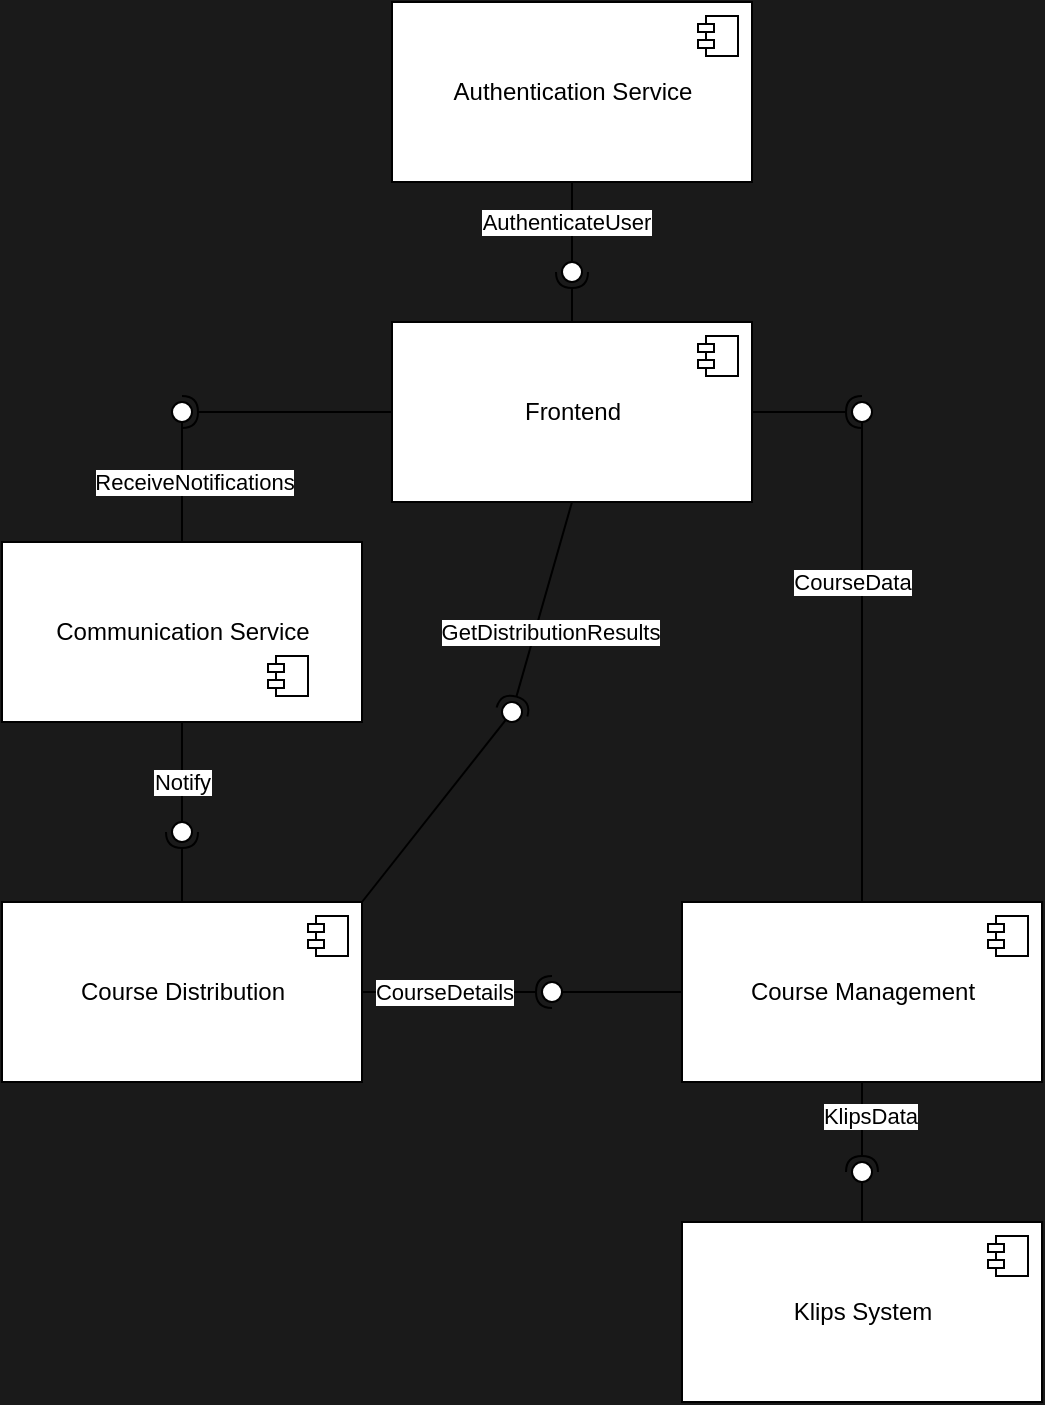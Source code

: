 <mxfile>
    <diagram id="M39TNOAWgsY4ivB0rP7G" name="Page-1">
        <mxGraphModel dx="498" dy="322" grid="1" gridSize="10" guides="1" tooltips="1" connect="1" arrows="1" fold="1" page="1" pageScale="1" pageWidth="583" pageHeight="827" background="#1A1A1A" math="0" shadow="0">
            <root>
                <mxCell id="0"/>
                <mxCell id="1" parent="0"/>
                <mxCell id="32" value="" style="rounded=0;orthogonalLoop=1;jettySize=auto;html=1;endArrow=none;endFill=0;sketch=0;sourcePerimeterSpacing=0;targetPerimeterSpacing=0;exitX=0.5;exitY=1;exitDx=0;exitDy=0;" edge="1" target="34" parent="1" source="39">
                    <mxGeometry relative="1" as="geometry">
                        <mxPoint x="200" y="212" as="sourcePoint"/>
                    </mxGeometry>
                </mxCell>
                <mxCell id="33" value="" style="rounded=0;orthogonalLoop=1;jettySize=auto;html=1;endArrow=halfCircle;endFill=0;entryX=0.5;entryY=0.5;endSize=6;strokeWidth=1;sketch=0;exitX=0.5;exitY=0;exitDx=0;exitDy=0;" edge="1" target="34" parent="1" source="37">
                    <mxGeometry relative="1" as="geometry">
                        <mxPoint x="330.0" y="150" as="sourcePoint"/>
                    </mxGeometry>
                </mxCell>
                <mxCell id="36" value="AuthenticateUser" style="edgeLabel;html=1;align=center;verticalAlign=middle;resizable=0;points=[];" vertex="1" connectable="0" parent="33">
                    <mxGeometry x="0.442" y="3" relative="1" as="geometry">
                        <mxPoint y="-32" as="offset"/>
                    </mxGeometry>
                </mxCell>
                <mxCell id="34" value="" style="ellipse;whiteSpace=wrap;html=1;align=center;aspect=fixed;resizable=0;points=[];outlineConnect=0;sketch=0;" vertex="1" parent="1">
                    <mxGeometry x="290" y="170" width="10" height="10" as="geometry"/>
                </mxCell>
                <mxCell id="37" value="Frontend" style="html=1;dropTarget=0;" vertex="1" parent="1">
                    <mxGeometry x="205" y="200" width="180" height="90" as="geometry"/>
                </mxCell>
                <mxCell id="38" value="" style="shape=module;jettyWidth=8;jettyHeight=4;" vertex="1" parent="37">
                    <mxGeometry x="1" width="20" height="20" relative="1" as="geometry">
                        <mxPoint x="-27" y="7" as="offset"/>
                    </mxGeometry>
                </mxCell>
                <mxCell id="39" value="Authentication Service" style="html=1;dropTarget=0;" vertex="1" parent="1">
                    <mxGeometry x="205" y="40" width="180" height="90" as="geometry"/>
                </mxCell>
                <mxCell id="40" value="" style="shape=module;jettyWidth=8;jettyHeight=4;" vertex="1" parent="39">
                    <mxGeometry x="1" width="20" height="20" relative="1" as="geometry">
                        <mxPoint x="-27" y="7" as="offset"/>
                    </mxGeometry>
                </mxCell>
                <mxCell id="43" value="Course Management" style="html=1;dropTarget=0;" vertex="1" parent="1">
                    <mxGeometry x="350" y="490" width="180" height="90" as="geometry"/>
                </mxCell>
                <mxCell id="44" value="" style="shape=module;jettyWidth=8;jettyHeight=4;" vertex="1" parent="43">
                    <mxGeometry x="1" width="20" height="20" relative="1" as="geometry">
                        <mxPoint x="-27" y="7" as="offset"/>
                    </mxGeometry>
                </mxCell>
                <mxCell id="46" value="Course Distribution" style="html=1;dropTarget=0;" vertex="1" parent="1">
                    <mxGeometry x="10" y="490" width="180" height="90" as="geometry"/>
                </mxCell>
                <mxCell id="47" value="" style="shape=module;jettyWidth=8;jettyHeight=4;" vertex="1" parent="46">
                    <mxGeometry x="1" width="20" height="20" relative="1" as="geometry">
                        <mxPoint x="-27" y="7" as="offset"/>
                    </mxGeometry>
                </mxCell>
                <mxCell id="48" value="Communication Service" style="html=1;dropTarget=0;" vertex="1" parent="1">
                    <mxGeometry x="10" y="310" width="180" height="90" as="geometry"/>
                </mxCell>
                <mxCell id="49" value="" style="shape=module;jettyWidth=8;jettyHeight=4;" vertex="1" parent="48">
                    <mxGeometry x="1" width="20" height="20" relative="1" as="geometry">
                        <mxPoint x="-47" y="57" as="offset"/>
                    </mxGeometry>
                </mxCell>
                <mxCell id="50" value="Klips System" style="html=1;dropTarget=0;" vertex="1" parent="1">
                    <mxGeometry x="350" y="650" width="180" height="90" as="geometry"/>
                </mxCell>
                <mxCell id="51" value="" style="shape=module;jettyWidth=8;jettyHeight=4;" vertex="1" parent="50">
                    <mxGeometry x="1" width="20" height="20" relative="1" as="geometry">
                        <mxPoint x="-27" y="7" as="offset"/>
                    </mxGeometry>
                </mxCell>
                <mxCell id="60" value="" style="rounded=0;orthogonalLoop=1;jettySize=auto;html=1;endArrow=none;endFill=0;sketch=0;sourcePerimeterSpacing=0;targetPerimeterSpacing=0;exitX=0;exitY=0.5;exitDx=0;exitDy=0;" edge="1" target="62" parent="1" source="43">
                    <mxGeometry relative="1" as="geometry">
                        <mxPoint x="400" y="445" as="sourcePoint"/>
                        <Array as="points"/>
                    </mxGeometry>
                </mxCell>
                <mxCell id="61" value="" style="rounded=0;orthogonalLoop=1;jettySize=auto;html=1;endArrow=halfCircle;endFill=0;entryX=0.5;entryY=0.5;endSize=6;strokeWidth=1;sketch=0;exitX=1;exitY=0.5;exitDx=0;exitDy=0;" edge="1" target="62" parent="1" source="46">
                    <mxGeometry relative="1" as="geometry">
                        <mxPoint x="440" y="445" as="sourcePoint"/>
                    </mxGeometry>
                </mxCell>
                <mxCell id="79" value="CourseDetails" style="edgeLabel;html=1;align=center;verticalAlign=middle;resizable=0;points=[];" vertex="1" connectable="0" parent="61">
                    <mxGeometry x="-0.375" relative="1" as="geometry">
                        <mxPoint x="11" as="offset"/>
                    </mxGeometry>
                </mxCell>
                <mxCell id="62" value="" style="ellipse;whiteSpace=wrap;html=1;align=center;aspect=fixed;resizable=0;points=[];outlineConnect=0;sketch=0;" vertex="1" parent="1">
                    <mxGeometry x="280" y="530" width="10" height="10" as="geometry"/>
                </mxCell>
                <mxCell id="65" value="" style="rounded=0;orthogonalLoop=1;jettySize=auto;html=1;endArrow=none;endFill=0;sketch=0;sourcePerimeterSpacing=0;targetPerimeterSpacing=0;exitX=0.5;exitY=0;exitDx=0;exitDy=0;" edge="1" target="67" parent="1" source="50">
                    <mxGeometry relative="1" as="geometry">
                        <mxPoint x="300" y="525" as="sourcePoint"/>
                    </mxGeometry>
                </mxCell>
                <mxCell id="66" value="" style="rounded=0;orthogonalLoop=1;jettySize=auto;html=1;endArrow=halfCircle;endFill=0;entryX=0.5;entryY=0.5;endSize=6;strokeWidth=1;sketch=0;exitX=0.5;exitY=1;exitDx=0;exitDy=0;" edge="1" target="67" parent="1" source="43">
                    <mxGeometry relative="1" as="geometry">
                        <mxPoint x="340" y="525" as="sourcePoint"/>
                    </mxGeometry>
                </mxCell>
                <mxCell id="68" value="KlipsData" style="edgeLabel;html=1;align=center;verticalAlign=middle;resizable=0;points=[];" vertex="1" connectable="0" parent="66">
                    <mxGeometry x="0.303" y="-3" relative="1" as="geometry">
                        <mxPoint x="7" y="-13" as="offset"/>
                    </mxGeometry>
                </mxCell>
                <mxCell id="67" value="" style="ellipse;whiteSpace=wrap;html=1;align=center;aspect=fixed;resizable=0;points=[];outlineConnect=0;sketch=0;" vertex="1" parent="1">
                    <mxGeometry x="435" y="620" width="10" height="10" as="geometry"/>
                </mxCell>
                <mxCell id="69" value="" style="rounded=0;orthogonalLoop=1;jettySize=auto;html=1;endArrow=none;endFill=0;sketch=0;sourcePerimeterSpacing=0;targetPerimeterSpacing=0;exitX=0.5;exitY=0;exitDx=0;exitDy=0;" edge="1" target="71" parent="1" source="43">
                    <mxGeometry relative="1" as="geometry">
                        <mxPoint x="300" y="415" as="sourcePoint"/>
                    </mxGeometry>
                </mxCell>
                <mxCell id="70" value="" style="rounded=0;orthogonalLoop=1;jettySize=auto;html=1;endArrow=halfCircle;endFill=0;entryX=0.5;entryY=0.5;endSize=6;strokeWidth=1;sketch=0;exitX=1;exitY=0.5;exitDx=0;exitDy=0;" edge="1" target="71" parent="1" source="37">
                    <mxGeometry relative="1" as="geometry">
                        <mxPoint x="340" y="415" as="sourcePoint"/>
                    </mxGeometry>
                </mxCell>
                <mxCell id="78" value="CourseData" style="edgeLabel;html=1;align=center;verticalAlign=middle;resizable=0;points=[];" vertex="1" connectable="0" parent="70">
                    <mxGeometry x="-0.121" y="2" relative="1" as="geometry">
                        <mxPoint x="26" y="87" as="offset"/>
                    </mxGeometry>
                </mxCell>
                <mxCell id="71" value="" style="ellipse;whiteSpace=wrap;html=1;align=center;aspect=fixed;resizable=0;points=[];outlineConnect=0;sketch=0;" vertex="1" parent="1">
                    <mxGeometry x="435" y="240" width="10" height="10" as="geometry"/>
                </mxCell>
                <mxCell id="74" value="" style="rounded=0;orthogonalLoop=1;jettySize=auto;html=1;endArrow=none;endFill=0;sketch=0;sourcePerimeterSpacing=0;targetPerimeterSpacing=0;exitX=0.5;exitY=1;exitDx=0;exitDy=0;" edge="1" target="76" parent="1" source="48">
                    <mxGeometry relative="1" as="geometry">
                        <mxPoint x="200" y="535" as="sourcePoint"/>
                    </mxGeometry>
                </mxCell>
                <mxCell id="75" value="" style="rounded=0;orthogonalLoop=1;jettySize=auto;html=1;endArrow=halfCircle;endFill=0;entryX=0.5;entryY=0.5;endSize=6;strokeWidth=1;sketch=0;exitX=0.5;exitY=0;exitDx=0;exitDy=0;" edge="1" target="76" parent="1" source="46">
                    <mxGeometry relative="1" as="geometry">
                        <mxPoint x="290" y="325" as="sourcePoint"/>
                    </mxGeometry>
                </mxCell>
                <mxCell id="77" value="Notify" style="edgeLabel;html=1;align=center;verticalAlign=middle;resizable=0;points=[];" vertex="1" connectable="0" parent="75">
                    <mxGeometry x="-0.441" y="1" relative="1" as="geometry">
                        <mxPoint x="1" y="-50" as="offset"/>
                    </mxGeometry>
                </mxCell>
                <mxCell id="76" value="" style="ellipse;whiteSpace=wrap;html=1;align=center;aspect=fixed;resizable=0;points=[];outlineConnect=0;sketch=0;" vertex="1" parent="1">
                    <mxGeometry x="95" y="450" width="10" height="10" as="geometry"/>
                </mxCell>
                <mxCell id="82" value="" style="rounded=0;orthogonalLoop=1;jettySize=auto;html=1;endArrow=none;endFill=0;sketch=0;sourcePerimeterSpacing=0;targetPerimeterSpacing=0;exitX=1;exitY=0;exitDx=0;exitDy=0;" edge="1" target="84" parent="1" source="46">
                    <mxGeometry relative="1" as="geometry">
                        <mxPoint x="250" y="375" as="sourcePoint"/>
                    </mxGeometry>
                </mxCell>
                <mxCell id="83" value="GetDistributionResults" style="rounded=0;orthogonalLoop=1;jettySize=auto;html=1;endArrow=halfCircle;endFill=0;entryX=0.5;entryY=0.5;endSize=6;strokeWidth=1;sketch=0;exitX=0.5;exitY=1;exitDx=0;exitDy=0;" edge="1" target="84" parent="1" source="37">
                    <mxGeometry x="0.2" y="7" relative="1" as="geometry">
                        <mxPoint x="290" y="375" as="sourcePoint"/>
                        <mxPoint as="offset"/>
                    </mxGeometry>
                </mxCell>
                <mxCell id="84" value="" style="ellipse;whiteSpace=wrap;html=1;align=center;aspect=fixed;resizable=0;points=[];outlineConnect=0;sketch=0;" vertex="1" parent="1">
                    <mxGeometry x="260" y="390" width="10" height="10" as="geometry"/>
                </mxCell>
                <mxCell id="85" value="" style="rounded=0;orthogonalLoop=1;jettySize=auto;html=1;endArrow=none;endFill=0;sketch=0;sourcePerimeterSpacing=0;targetPerimeterSpacing=0;exitX=0.5;exitY=0;exitDx=0;exitDy=0;" edge="1" target="87" parent="1" source="48">
                    <mxGeometry relative="1" as="geometry">
                        <mxPoint x="200" y="435" as="sourcePoint"/>
                    </mxGeometry>
                </mxCell>
                <mxCell id="86" value="" style="rounded=0;orthogonalLoop=1;jettySize=auto;html=1;endArrow=halfCircle;endFill=0;entryX=0.5;entryY=0.5;endSize=6;strokeWidth=1;sketch=0;exitX=0;exitY=0.5;exitDx=0;exitDy=0;" edge="1" target="87" parent="1" source="37">
                    <mxGeometry relative="1" as="geometry">
                        <mxPoint x="110" y="490" as="sourcePoint"/>
                    </mxGeometry>
                </mxCell>
                <mxCell id="88" value="ReceiveNotifications" style="edgeLabel;html=1;align=center;verticalAlign=middle;resizable=0;points=[];" vertex="1" connectable="0" parent="86">
                    <mxGeometry x="0.247" relative="1" as="geometry">
                        <mxPoint x="-34" y="35" as="offset"/>
                    </mxGeometry>
                </mxCell>
                <mxCell id="87" value="" style="ellipse;whiteSpace=wrap;html=1;align=center;aspect=fixed;resizable=0;points=[];outlineConnect=0;sketch=0;" vertex="1" parent="1">
                    <mxGeometry x="95" y="240" width="10" height="10" as="geometry"/>
                </mxCell>
            </root>
        </mxGraphModel>
    </diagram>
</mxfile>
